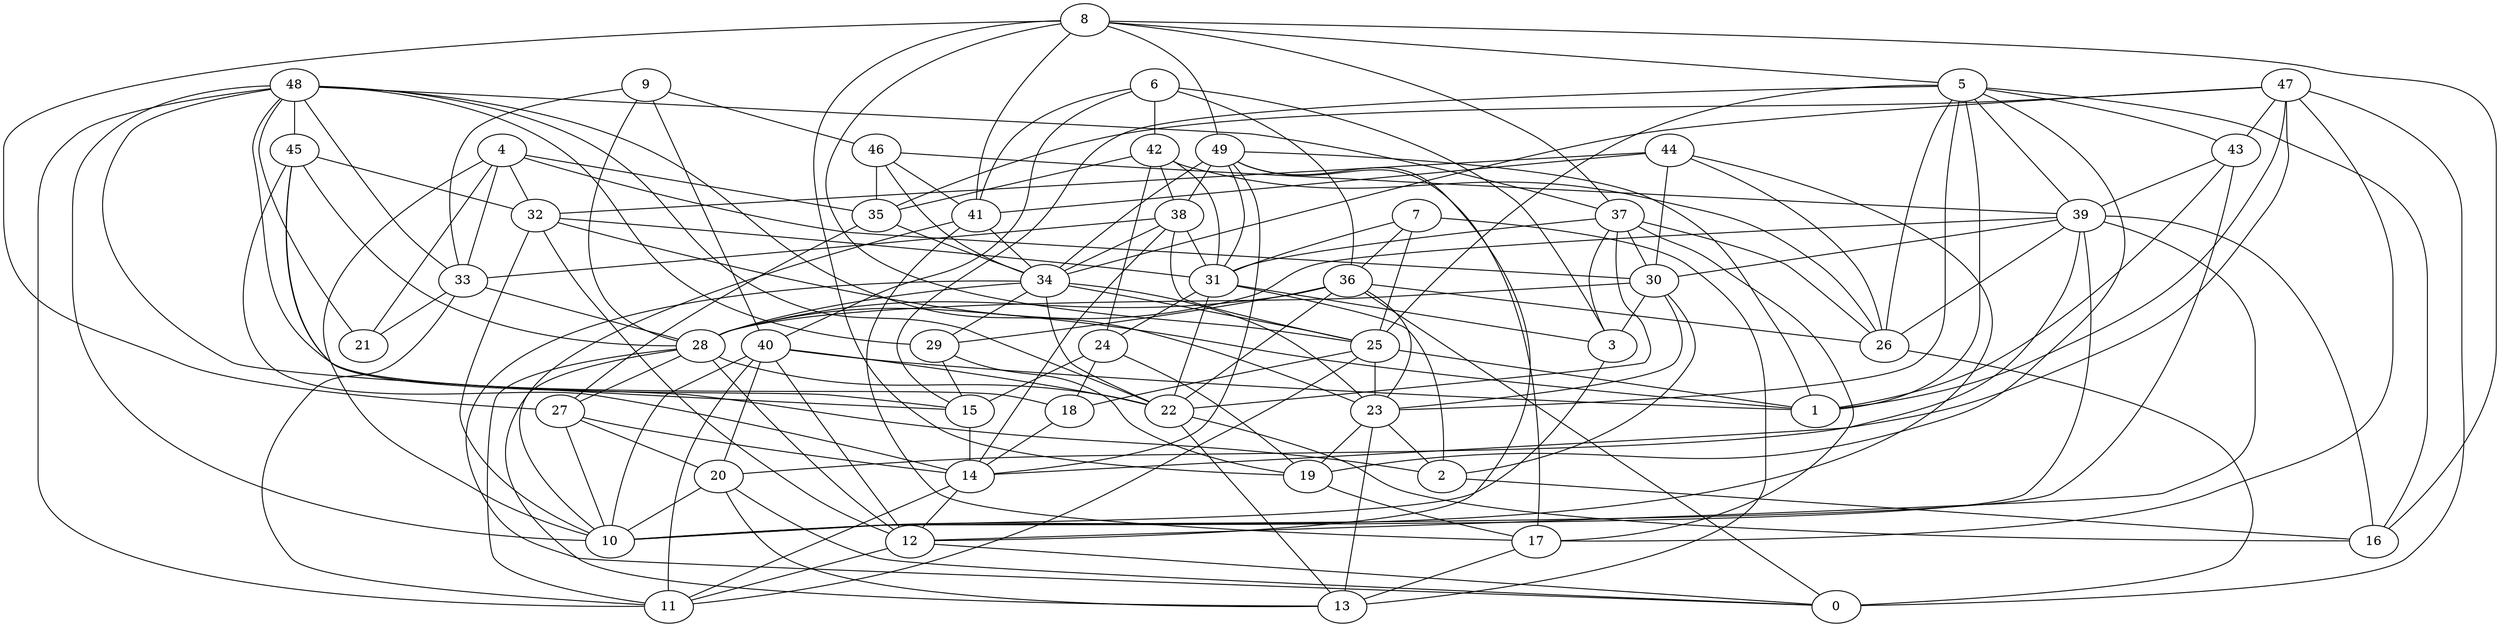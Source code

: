 digraph GG_graph {

subgraph G_graph {
edge [color = black]
"43" -> "10" [dir = none]
"43" -> "39" [dir = none]
"43" -> "1" [dir = none]
"18" -> "14" [dir = none]
"29" -> "19" [dir = none]
"20" -> "0" [dir = none]
"20" -> "10" [dir = none]
"20" -> "13" [dir = none]
"46" -> "35" [dir = none]
"46" -> "41" [dir = none]
"46" -> "34" [dir = none]
"46" -> "39" [dir = none]
"47" -> "1" [dir = none]
"47" -> "17" [dir = none]
"47" -> "20" [dir = none]
"47" -> "34" [dir = none]
"47" -> "0" [dir = none]
"47" -> "43" [dir = none]
"19" -> "17" [dir = none]
"8" -> "49" [dir = none]
"8" -> "41" [dir = none]
"8" -> "5" [dir = none]
"8" -> "25" [dir = none]
"8" -> "16" [dir = none]
"8" -> "19" [dir = none]
"38" -> "25" [dir = none]
"38" -> "33" [dir = none]
"38" -> "31" [dir = none]
"38" -> "34" [dir = none]
"38" -> "14" [dir = none]
"5" -> "1" [dir = none]
"5" -> "43" [dir = none]
"5" -> "39" [dir = none]
"5" -> "26" [dir = none]
"5" -> "19" [dir = none]
"5" -> "15" [dir = none]
"5" -> "25" [dir = none]
"5" -> "23" [dir = none]
"25" -> "1" [dir = none]
"25" -> "18" [dir = none]
"25" -> "23" [dir = none]
"25" -> "11" [dir = none]
"2" -> "16" [dir = none]
"48" -> "18" [dir = none]
"48" -> "15" [dir = none]
"48" -> "29" [dir = none]
"48" -> "10" [dir = none]
"48" -> "22" [dir = none]
"48" -> "23" [dir = none]
"48" -> "37" [dir = none]
"48" -> "21" [dir = none]
"48" -> "11" [dir = none]
"48" -> "45" [dir = none]
"48" -> "33" [dir = none]
"37" -> "26" [dir = none]
"37" -> "30" [dir = none]
"37" -> "22" [dir = none]
"37" -> "17" [dir = none]
"37" -> "31" [dir = none]
"9" -> "28" [dir = none]
"9" -> "40" [dir = none]
"9" -> "33" [dir = none]
"22" -> "16" [dir = none]
"41" -> "34" [dir = none]
"41" -> "10" [dir = none]
"41" -> "17" [dir = none]
"28" -> "27" [dir = none]
"28" -> "13" [dir = none]
"28" -> "12" [dir = none]
"28" -> "11" [dir = none]
"28" -> "22" [dir = none]
"40" -> "11" [dir = none]
"40" -> "10" [dir = none]
"40" -> "12" [dir = none]
"40" -> "22" [dir = none]
"17" -> "13" [dir = none]
"7" -> "13" [dir = none]
"7" -> "31" [dir = none]
"7" -> "25" [dir = none]
"3" -> "10" [dir = none]
"6" -> "41" [dir = none]
"6" -> "40" [dir = none]
"6" -> "36" [dir = none]
"30" -> "2" [dir = none]
"30" -> "28" [dir = none]
"30" -> "23" [dir = none]
"30" -> "3" [dir = none]
"45" -> "32" [dir = none]
"45" -> "2" [dir = none]
"45" -> "14" [dir = none]
"45" -> "28" [dir = none]
"45" -> "15" [dir = none]
"33" -> "28" [dir = none]
"33" -> "21" [dir = none]
"12" -> "11" [dir = none]
"12" -> "0" [dir = none]
"44" -> "30" [dir = none]
"44" -> "41" [dir = none]
"44" -> "10" [dir = none]
"44" -> "26" [dir = none]
"23" -> "13" [dir = none]
"23" -> "2" [dir = none]
"42" -> "31" [dir = none]
"42" -> "26" [dir = none]
"42" -> "35" [dir = none]
"42" -> "24" [dir = none]
"49" -> "38" [dir = none]
"49" -> "12" [dir = none]
"49" -> "17" [dir = none]
"49" -> "31" [dir = none]
"49" -> "14" [dir = none]
"49" -> "34" [dir = none]
"14" -> "11" [dir = none]
"14" -> "12" [dir = none]
"34" -> "28" [dir = none]
"34" -> "25" [dir = none]
"34" -> "23" [dir = none]
"34" -> "22" [dir = none]
"34" -> "0" [dir = none]
"34" -> "29" [dir = none]
"31" -> "22" [dir = none]
"31" -> "24" [dir = none]
"31" -> "3" [dir = none]
"31" -> "2" [dir = none]
"24" -> "18" [dir = none]
"27" -> "20" [dir = none]
"27" -> "14" [dir = none]
"27" -> "10" [dir = none]
"35" -> "27" [dir = none]
"35" -> "34" [dir = none]
"26" -> "0" [dir = none]
"32" -> "12" [dir = none]
"32" -> "10" [dir = none]
"32" -> "1" [dir = none]
"4" -> "21" [dir = none]
"4" -> "33" [dir = none]
"4" -> "10" [dir = none]
"4" -> "32" [dir = none]
"39" -> "28" [dir = none]
"39" -> "12" [dir = none]
"39" -> "30" [dir = none]
"39" -> "26" [dir = none]
"39" -> "16" [dir = none]
"36" -> "28" [dir = none]
"36" -> "23" [dir = none]
"36" -> "22" [dir = none]
"36" -> "26" [dir = none]
"4" -> "30" [dir = none]
"39" -> "10" [dir = none]
"5" -> "16" [dir = none]
"40" -> "20" [dir = none]
"42" -> "38" [dir = none]
"49" -> "1" [dir = none]
"44" -> "32" [dir = none]
"47" -> "35" [dir = none]
"33" -> "11" [dir = none]
"32" -> "31" [dir = none]
"4" -> "35" [dir = none]
"6" -> "3" [dir = none]
"15" -> "14" [dir = none]
"7" -> "36" [dir = none]
"8" -> "37" [dir = none]
"39" -> "14" [dir = none]
"9" -> "46" [dir = none]
"29" -> "15" [dir = none]
"40" -> "1" [dir = none]
"22" -> "13" [dir = none]
"36" -> "0" [dir = none]
"24" -> "19" [dir = none]
"37" -> "3" [dir = none]
"36" -> "29" [dir = none]
"8" -> "27" [dir = none]
"24" -> "15" [dir = none]
"23" -> "19" [dir = none]
"6" -> "42" [dir = none]
}

}
